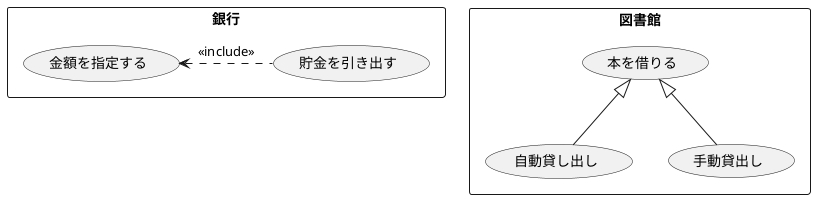 @startuml ユースケース図
    rectangle 図書館 {
        usecase 本を借りる
        usecase 自動貸し出し
        usecase 手動貸出し
        
    }
    本を借りる <|-- 自動貸し出し
    本を借りる <|-- 手動貸出し
    
    rectangle 銀行 {
        usecase 金額を指定する
        usecase 貯金を引き出す
    }
    金額を指定する <. 貯金を引き出す : << include >>
@enduml